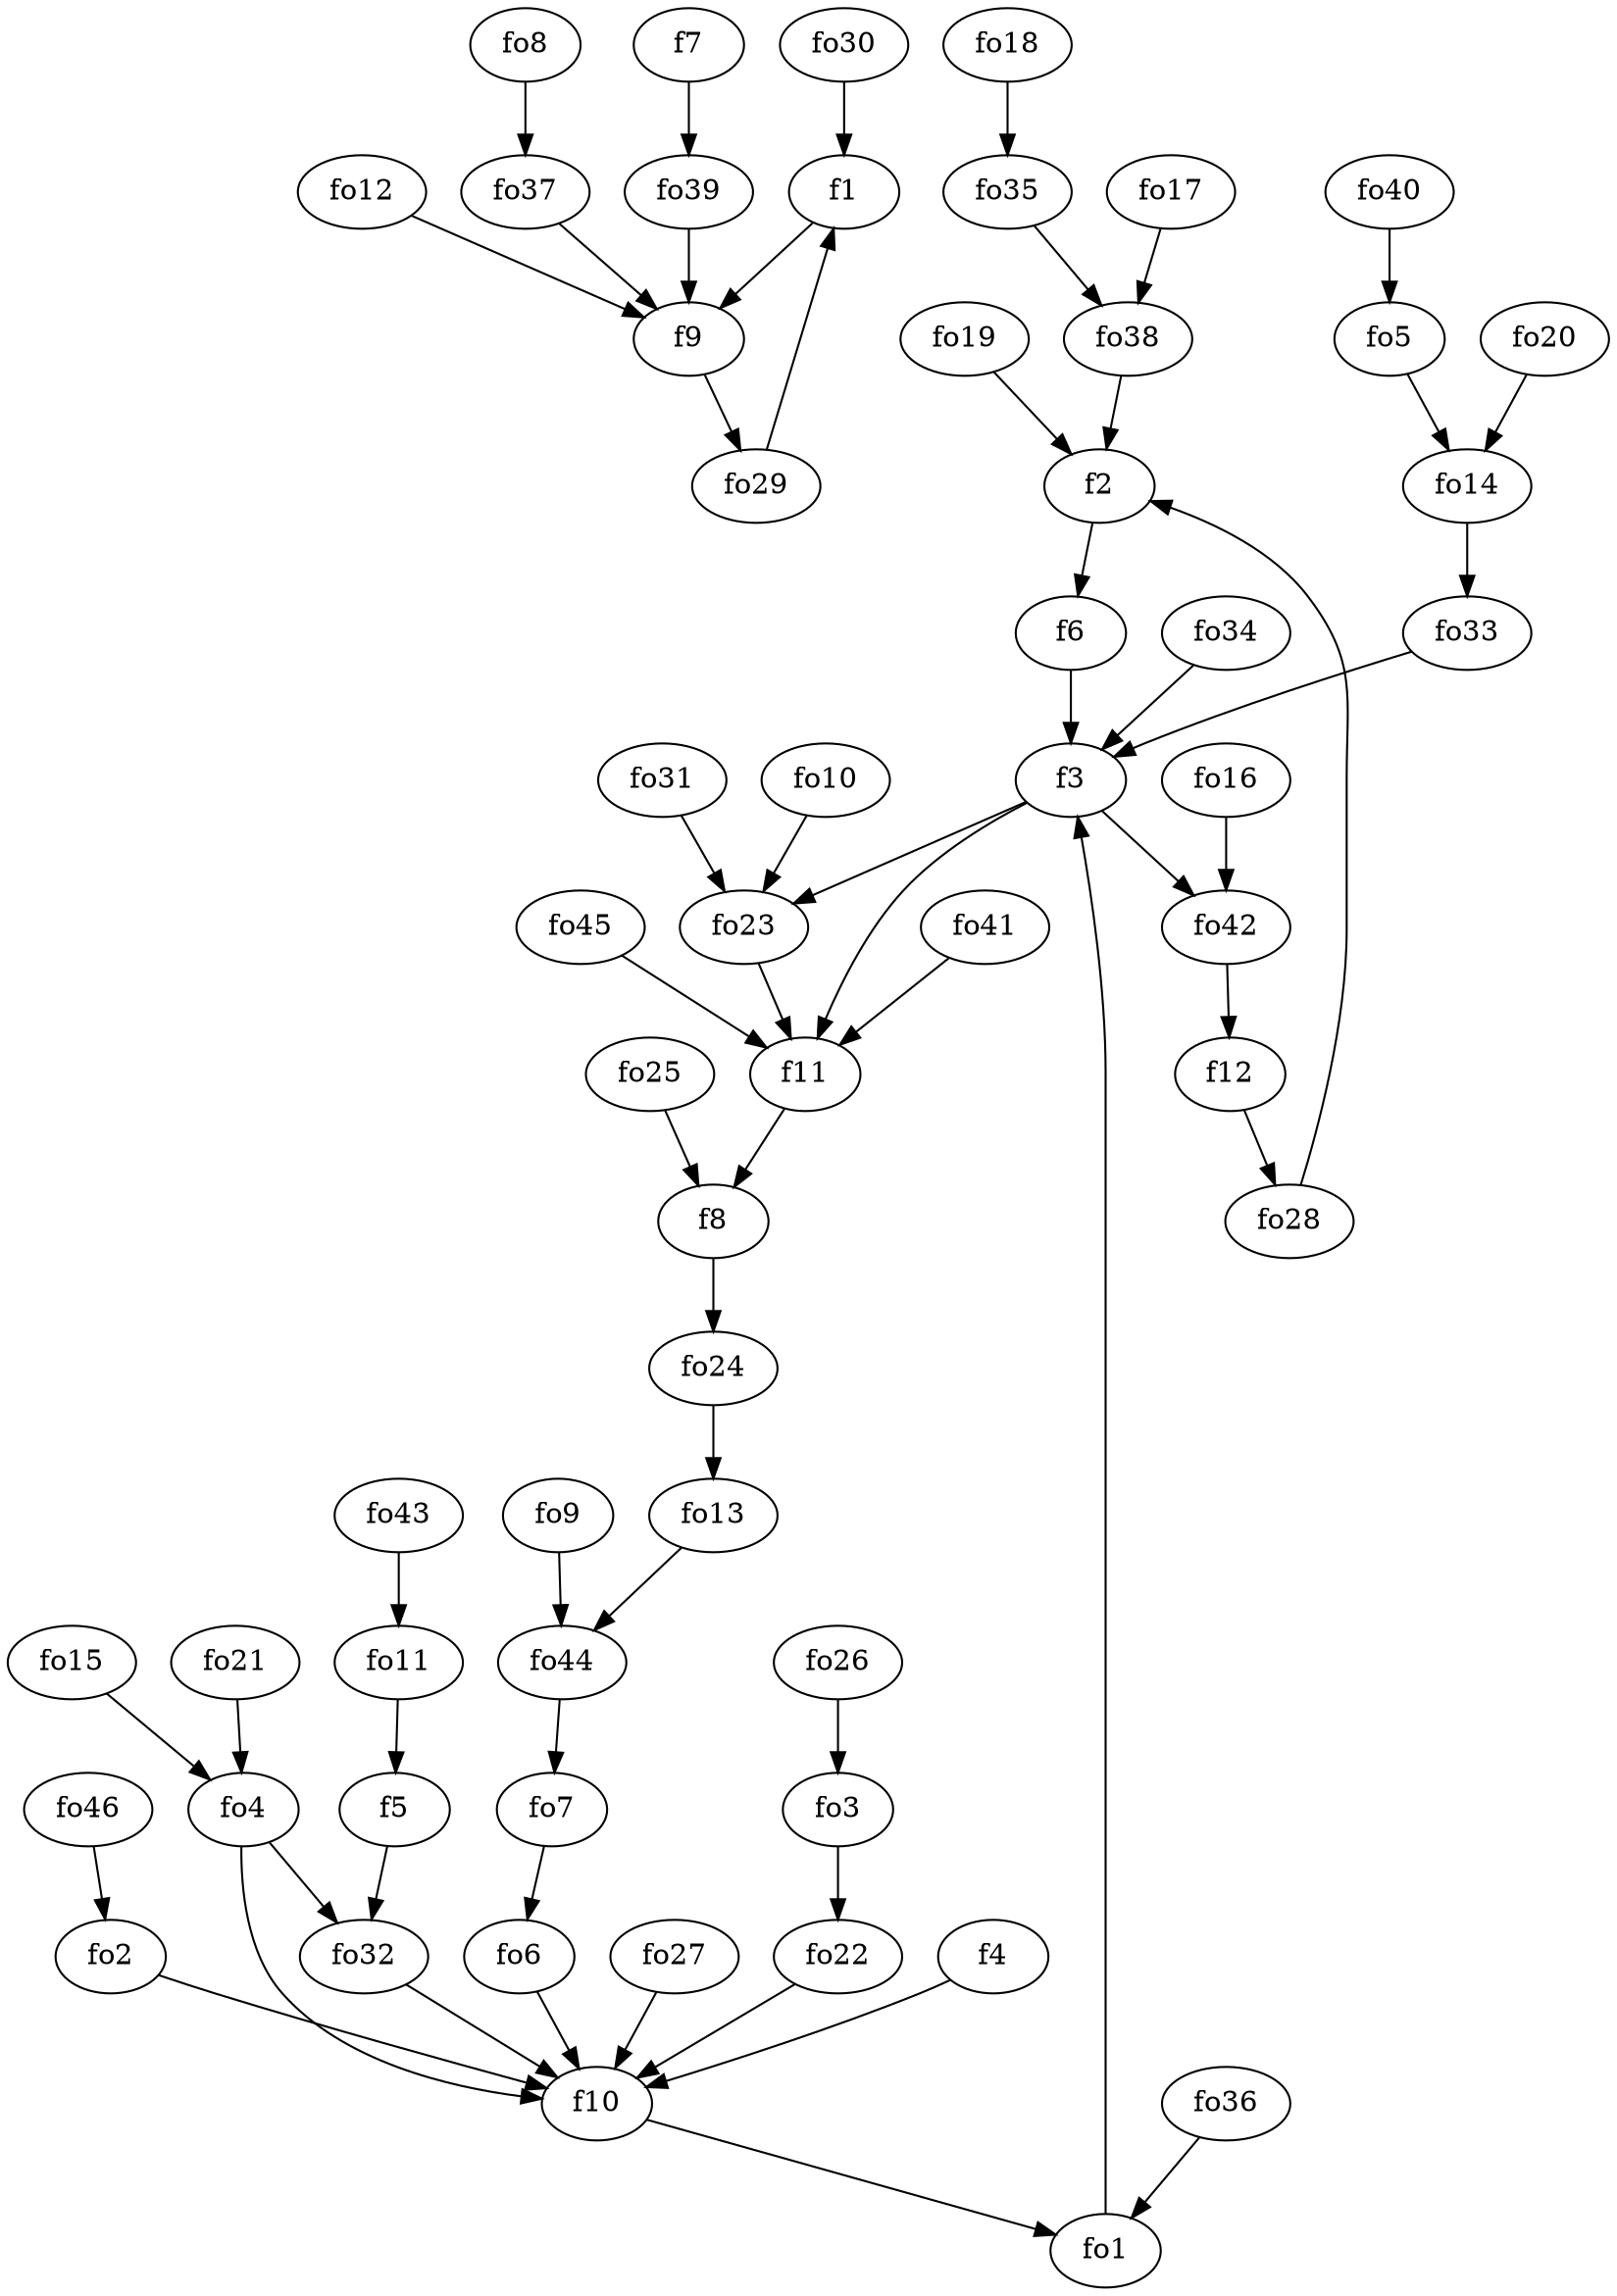 strict digraph  {
f1;
f2;
f3;
f4;
f5;
f6;
f7;
f8;
f9;
f10;
f11;
f12;
fo1;
fo2;
fo3;
fo4;
fo5;
fo6;
fo7;
fo8;
fo9;
fo10;
fo11;
fo12;
fo13;
fo14;
fo15;
fo16;
fo17;
fo18;
fo19;
fo20;
fo21;
fo22;
fo23;
fo24;
fo25;
fo26;
fo27;
fo28;
fo29;
fo30;
fo31;
fo32;
fo33;
fo34;
fo35;
fo36;
fo37;
fo38;
fo39;
fo40;
fo41;
fo42;
fo43;
fo44;
fo45;
fo46;
f1 -> f9  [weight=2];
f2 -> f6  [weight=2];
f3 -> fo42  [weight=2];
f3 -> fo23  [weight=2];
f3 -> f11  [weight=2];
f4 -> f10  [weight=2];
f5 -> fo32  [weight=2];
f6 -> f3  [weight=2];
f7 -> fo39  [weight=2];
f8 -> fo24  [weight=2];
f9 -> fo29  [weight=2];
f10 -> fo1  [weight=2];
f11 -> f8  [weight=2];
f12 -> fo28  [weight=2];
fo1 -> f3  [weight=2];
fo2 -> f10  [weight=2];
fo3 -> fo22  [weight=2];
fo4 -> fo32  [weight=2];
fo4 -> f10  [weight=2];
fo5 -> fo14  [weight=2];
fo6 -> f10  [weight=2];
fo7 -> fo6  [weight=2];
fo8 -> fo37  [weight=2];
fo9 -> fo44  [weight=2];
fo10 -> fo23  [weight=2];
fo11 -> f5  [weight=2];
fo12 -> f9  [weight=2];
fo13 -> fo44  [weight=2];
fo14 -> fo33  [weight=2];
fo15 -> fo4  [weight=2];
fo16 -> fo42  [weight=2];
fo17 -> fo38  [weight=2];
fo18 -> fo35  [weight=2];
fo19 -> f2  [weight=2];
fo20 -> fo14  [weight=2];
fo21 -> fo4  [weight=2];
fo22 -> f10  [weight=2];
fo23 -> f11  [weight=2];
fo24 -> fo13  [weight=2];
fo25 -> f8  [weight=2];
fo26 -> fo3  [weight=2];
fo27 -> f10  [weight=2];
fo28 -> f2  [weight=2];
fo29 -> f1  [weight=2];
fo30 -> f1  [weight=2];
fo31 -> fo23  [weight=2];
fo32 -> f10  [weight=2];
fo33 -> f3  [weight=2];
fo34 -> f3  [weight=2];
fo35 -> fo38  [weight=2];
fo36 -> fo1  [weight=2];
fo37 -> f9  [weight=2];
fo38 -> f2  [weight=2];
fo39 -> f9  [weight=2];
fo40 -> fo5  [weight=2];
fo41 -> f11  [weight=2];
fo42 -> f12  [weight=2];
fo43 -> fo11  [weight=2];
fo44 -> fo7  [weight=2];
fo45 -> f11  [weight=2];
fo46 -> fo2  [weight=2];
}
